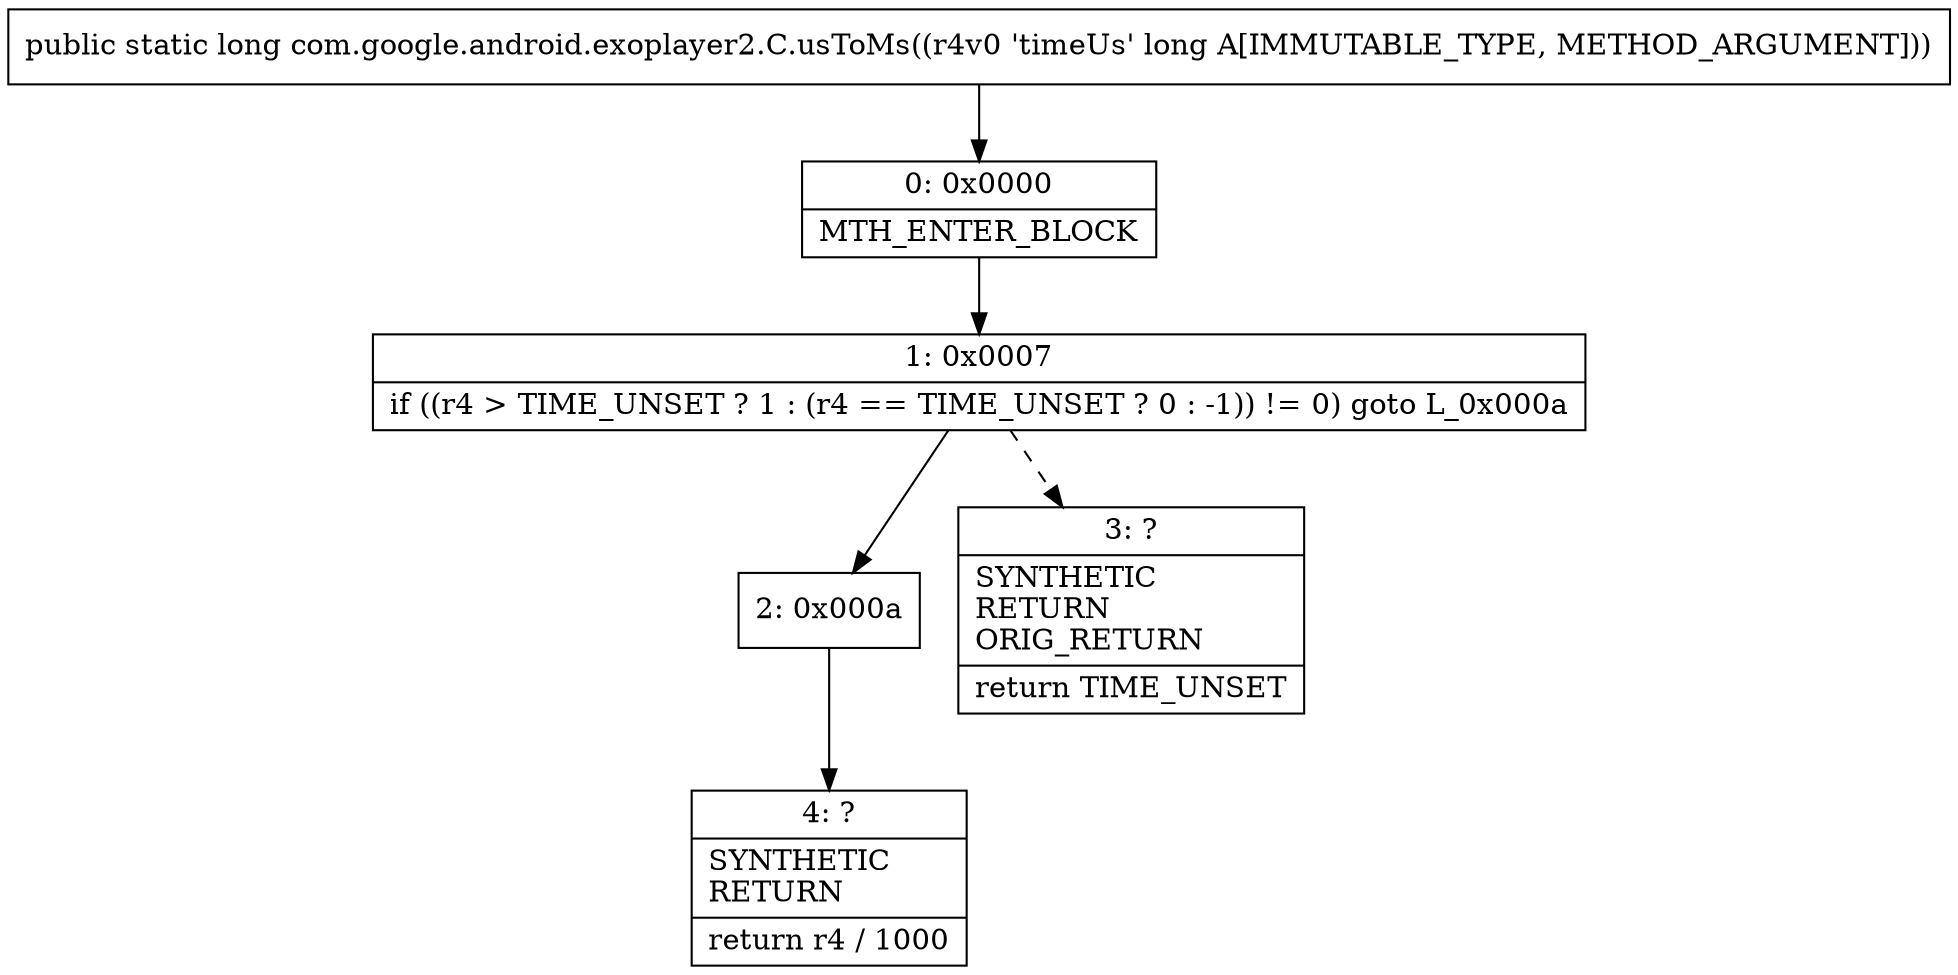 digraph "CFG forcom.google.android.exoplayer2.C.usToMs(J)J" {
Node_0 [shape=record,label="{0\:\ 0x0000|MTH_ENTER_BLOCK\l}"];
Node_1 [shape=record,label="{1\:\ 0x0007|if ((r4 \> TIME_UNSET ? 1 : (r4 == TIME_UNSET ? 0 : \-1)) != 0) goto L_0x000a\l}"];
Node_2 [shape=record,label="{2\:\ 0x000a}"];
Node_3 [shape=record,label="{3\:\ ?|SYNTHETIC\lRETURN\lORIG_RETURN\l|return TIME_UNSET\l}"];
Node_4 [shape=record,label="{4\:\ ?|SYNTHETIC\lRETURN\l|return r4 \/ 1000\l}"];
MethodNode[shape=record,label="{public static long com.google.android.exoplayer2.C.usToMs((r4v0 'timeUs' long A[IMMUTABLE_TYPE, METHOD_ARGUMENT])) }"];
MethodNode -> Node_0;
Node_0 -> Node_1;
Node_1 -> Node_2;
Node_1 -> Node_3[style=dashed];
Node_2 -> Node_4;
}

